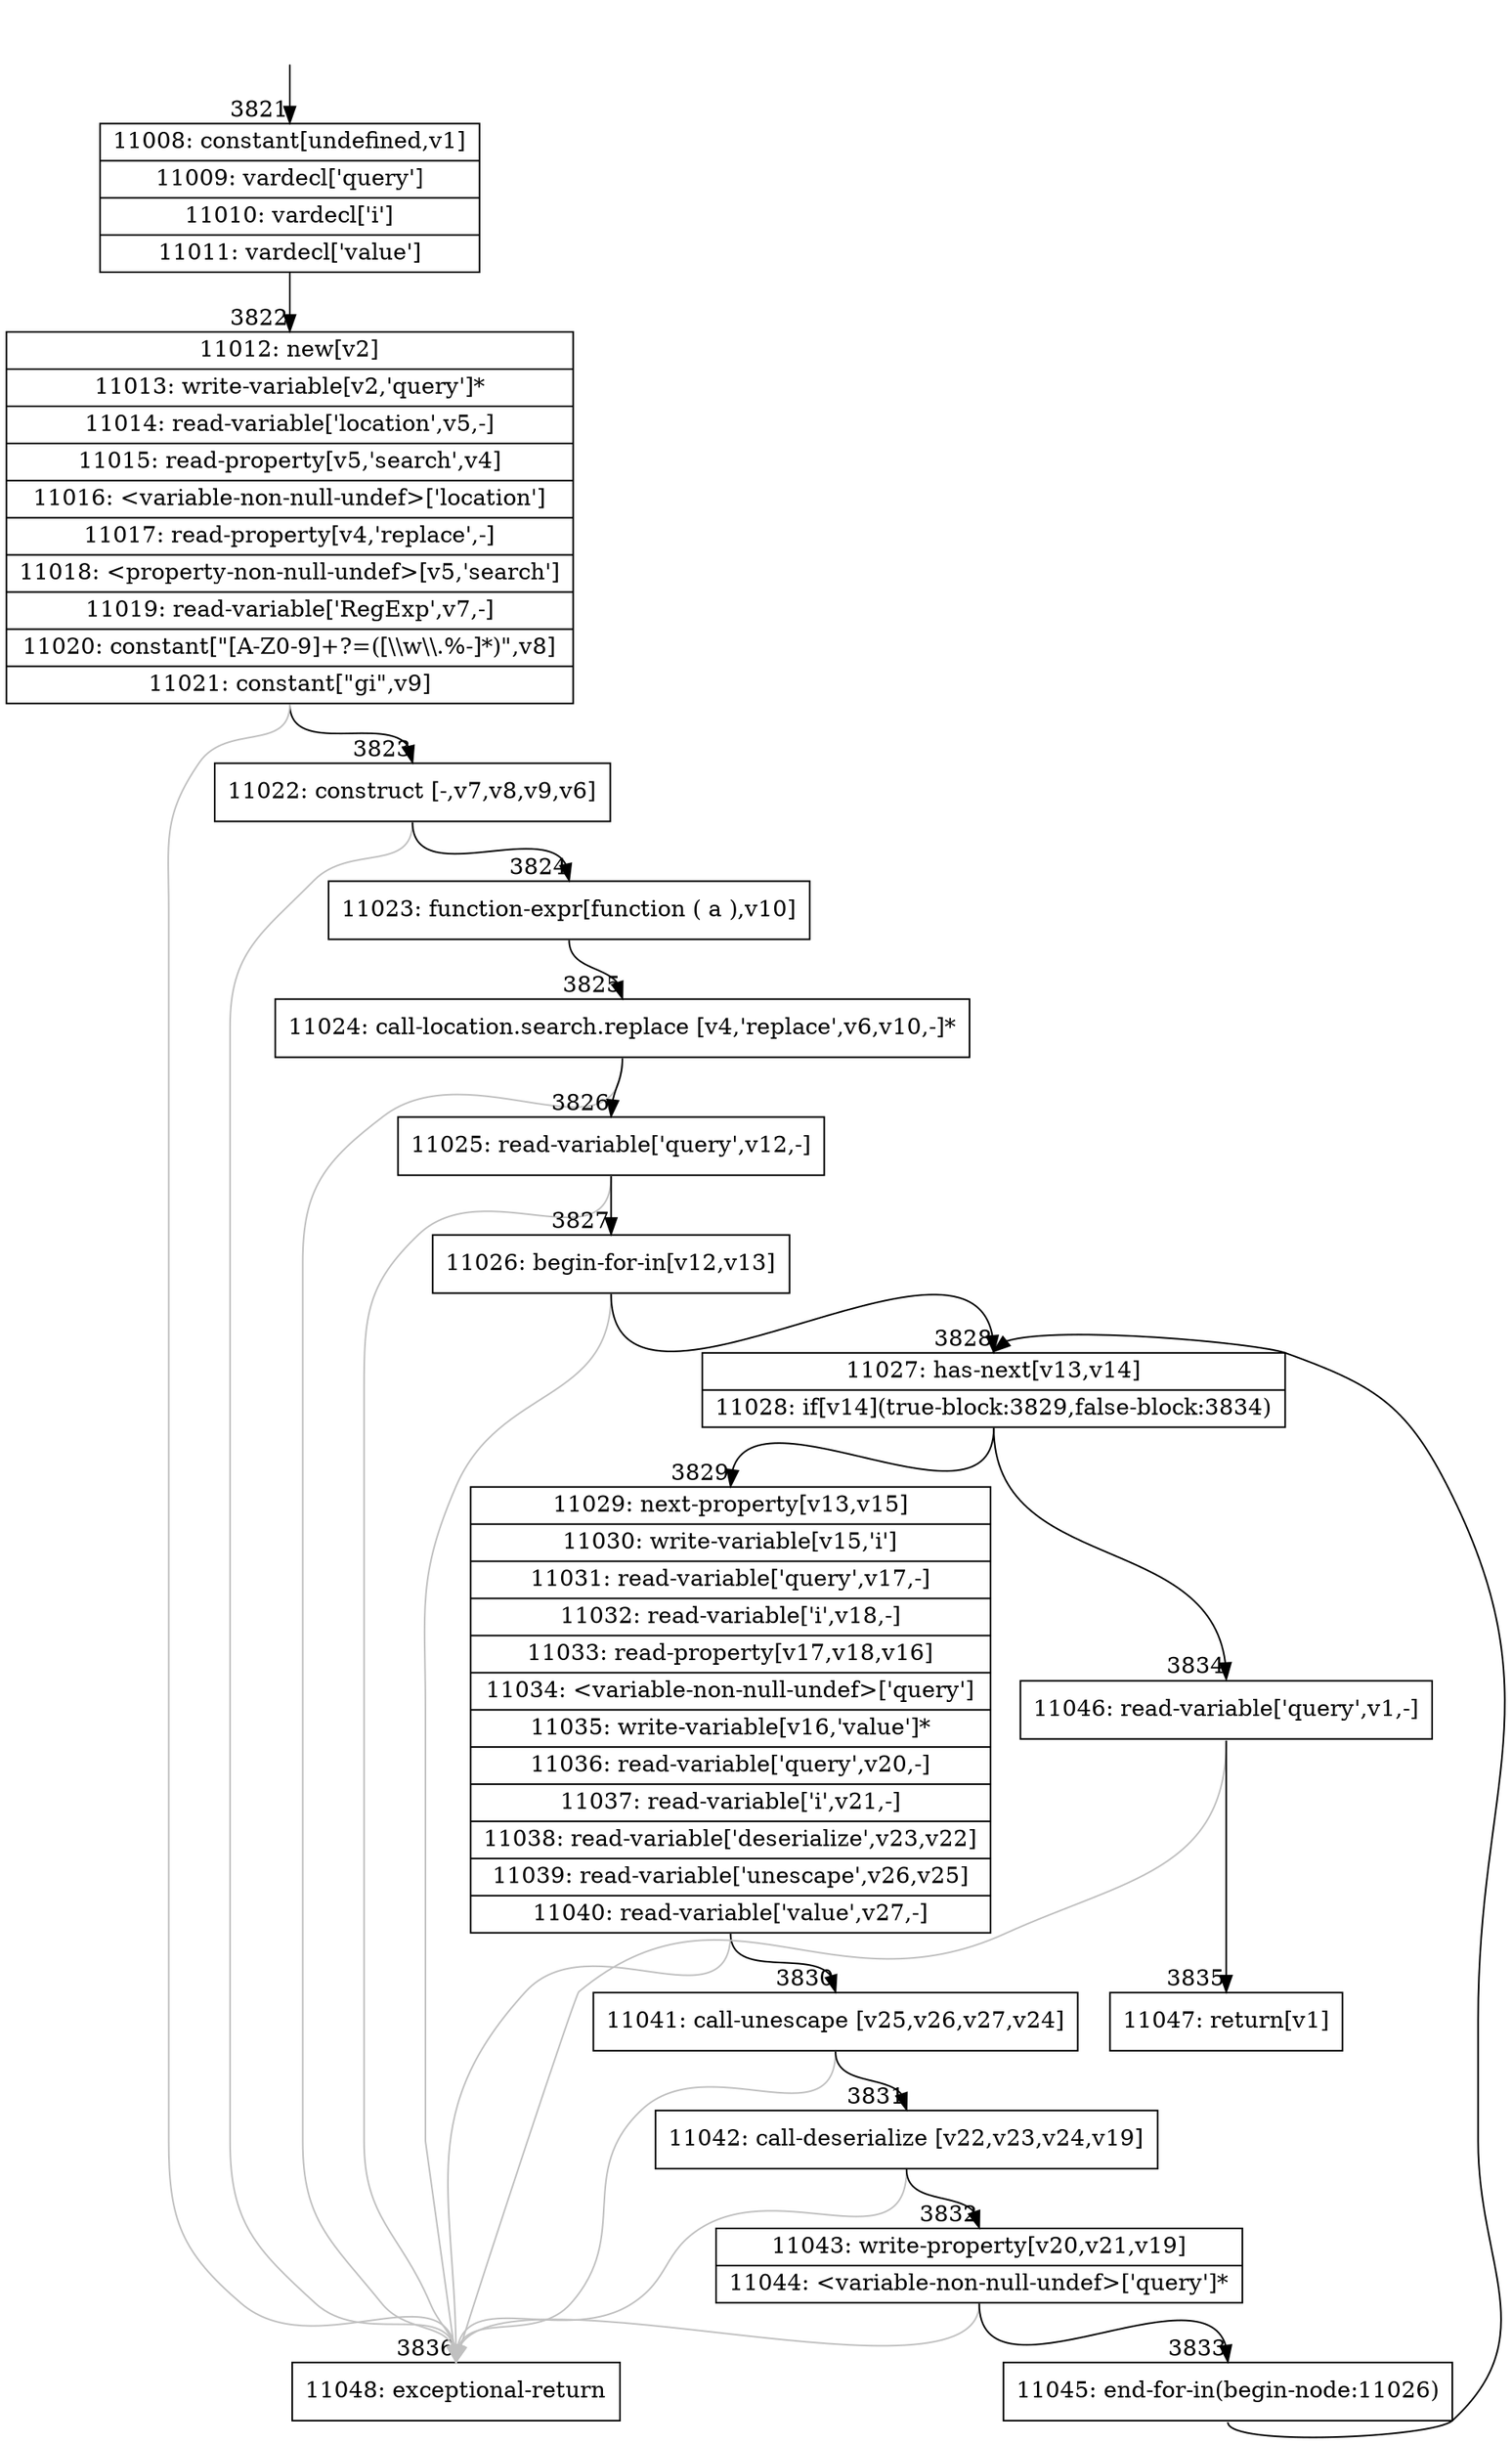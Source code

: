 digraph {
rankdir="TD"
BB_entry227[shape=none,label=""];
BB_entry227 -> BB3821 [tailport=s, headport=n, headlabel="    3821"]
BB3821 [shape=record label="{11008: constant[undefined,v1]|11009: vardecl['query']|11010: vardecl['i']|11011: vardecl['value']}" ] 
BB3821 -> BB3822 [tailport=s, headport=n, headlabel="      3822"]
BB3822 [shape=record label="{11012: new[v2]|11013: write-variable[v2,'query']*|11014: read-variable['location',v5,-]|11015: read-property[v5,'search',v4]|11016: \<variable-non-null-undef\>['location']|11017: read-property[v4,'replace',-]|11018: \<property-non-null-undef\>[v5,'search']|11019: read-variable['RegExp',v7,-]|11020: constant[\"[A-Z0-9]+?=([\\\\w\\\\.%-]*)\",v8]|11021: constant[\"gi\",v9]}" ] 
BB3822 -> BB3823 [tailport=s, headport=n, headlabel="      3823"]
BB3822 -> BB3836 [tailport=s, headport=n, color=gray, headlabel="      3836"]
BB3823 [shape=record label="{11022: construct [-,v7,v8,v9,v6]}" ] 
BB3823 -> BB3824 [tailport=s, headport=n, headlabel="      3824"]
BB3823 -> BB3836 [tailport=s, headport=n, color=gray]
BB3824 [shape=record label="{11023: function-expr[function ( a ),v10]}" ] 
BB3824 -> BB3825 [tailport=s, headport=n, headlabel="      3825"]
BB3825 [shape=record label="{11024: call-location.search.replace [v4,'replace',v6,v10,-]*}" ] 
BB3825 -> BB3826 [tailport=s, headport=n, headlabel="      3826"]
BB3825 -> BB3836 [tailport=s, headport=n, color=gray]
BB3826 [shape=record label="{11025: read-variable['query',v12,-]}" ] 
BB3826 -> BB3827 [tailport=s, headport=n, headlabel="      3827"]
BB3826 -> BB3836 [tailport=s, headport=n, color=gray]
BB3827 [shape=record label="{11026: begin-for-in[v12,v13]}" ] 
BB3827 -> BB3828 [tailport=s, headport=n, headlabel="      3828"]
BB3827 -> BB3836 [tailport=s, headport=n, color=gray]
BB3828 [shape=record label="{11027: has-next[v13,v14]|11028: if[v14](true-block:3829,false-block:3834)}" ] 
BB3828 -> BB3829 [tailport=s, headport=n, headlabel="      3829"]
BB3828 -> BB3834 [tailport=s, headport=n, headlabel="      3834"]
BB3829 [shape=record label="{11029: next-property[v13,v15]|11030: write-variable[v15,'i']|11031: read-variable['query',v17,-]|11032: read-variable['i',v18,-]|11033: read-property[v17,v18,v16]|11034: \<variable-non-null-undef\>['query']|11035: write-variable[v16,'value']*|11036: read-variable['query',v20,-]|11037: read-variable['i',v21,-]|11038: read-variable['deserialize',v23,v22]|11039: read-variable['unescape',v26,v25]|11040: read-variable['value',v27,-]}" ] 
BB3829 -> BB3830 [tailport=s, headport=n, headlabel="      3830"]
BB3829 -> BB3836 [tailport=s, headport=n, color=gray]
BB3830 [shape=record label="{11041: call-unescape [v25,v26,v27,v24]}" ] 
BB3830 -> BB3831 [tailport=s, headport=n, headlabel="      3831"]
BB3830 -> BB3836 [tailport=s, headport=n, color=gray]
BB3831 [shape=record label="{11042: call-deserialize [v22,v23,v24,v19]}" ] 
BB3831 -> BB3832 [tailport=s, headport=n, headlabel="      3832"]
BB3831 -> BB3836 [tailport=s, headport=n, color=gray]
BB3832 [shape=record label="{11043: write-property[v20,v21,v19]|11044: \<variable-non-null-undef\>['query']*}" ] 
BB3832 -> BB3833 [tailport=s, headport=n, headlabel="      3833"]
BB3832 -> BB3836 [tailport=s, headport=n, color=gray]
BB3833 [shape=record label="{11045: end-for-in(begin-node:11026)}" ] 
BB3833 -> BB3828 [tailport=s, headport=n]
BB3834 [shape=record label="{11046: read-variable['query',v1,-]}" ] 
BB3834 -> BB3835 [tailport=s, headport=n, headlabel="      3835"]
BB3834 -> BB3836 [tailport=s, headport=n, color=gray]
BB3835 [shape=record label="{11047: return[v1]}" ] 
BB3836 [shape=record label="{11048: exceptional-return}" ] 
//#$~ 4460
}
